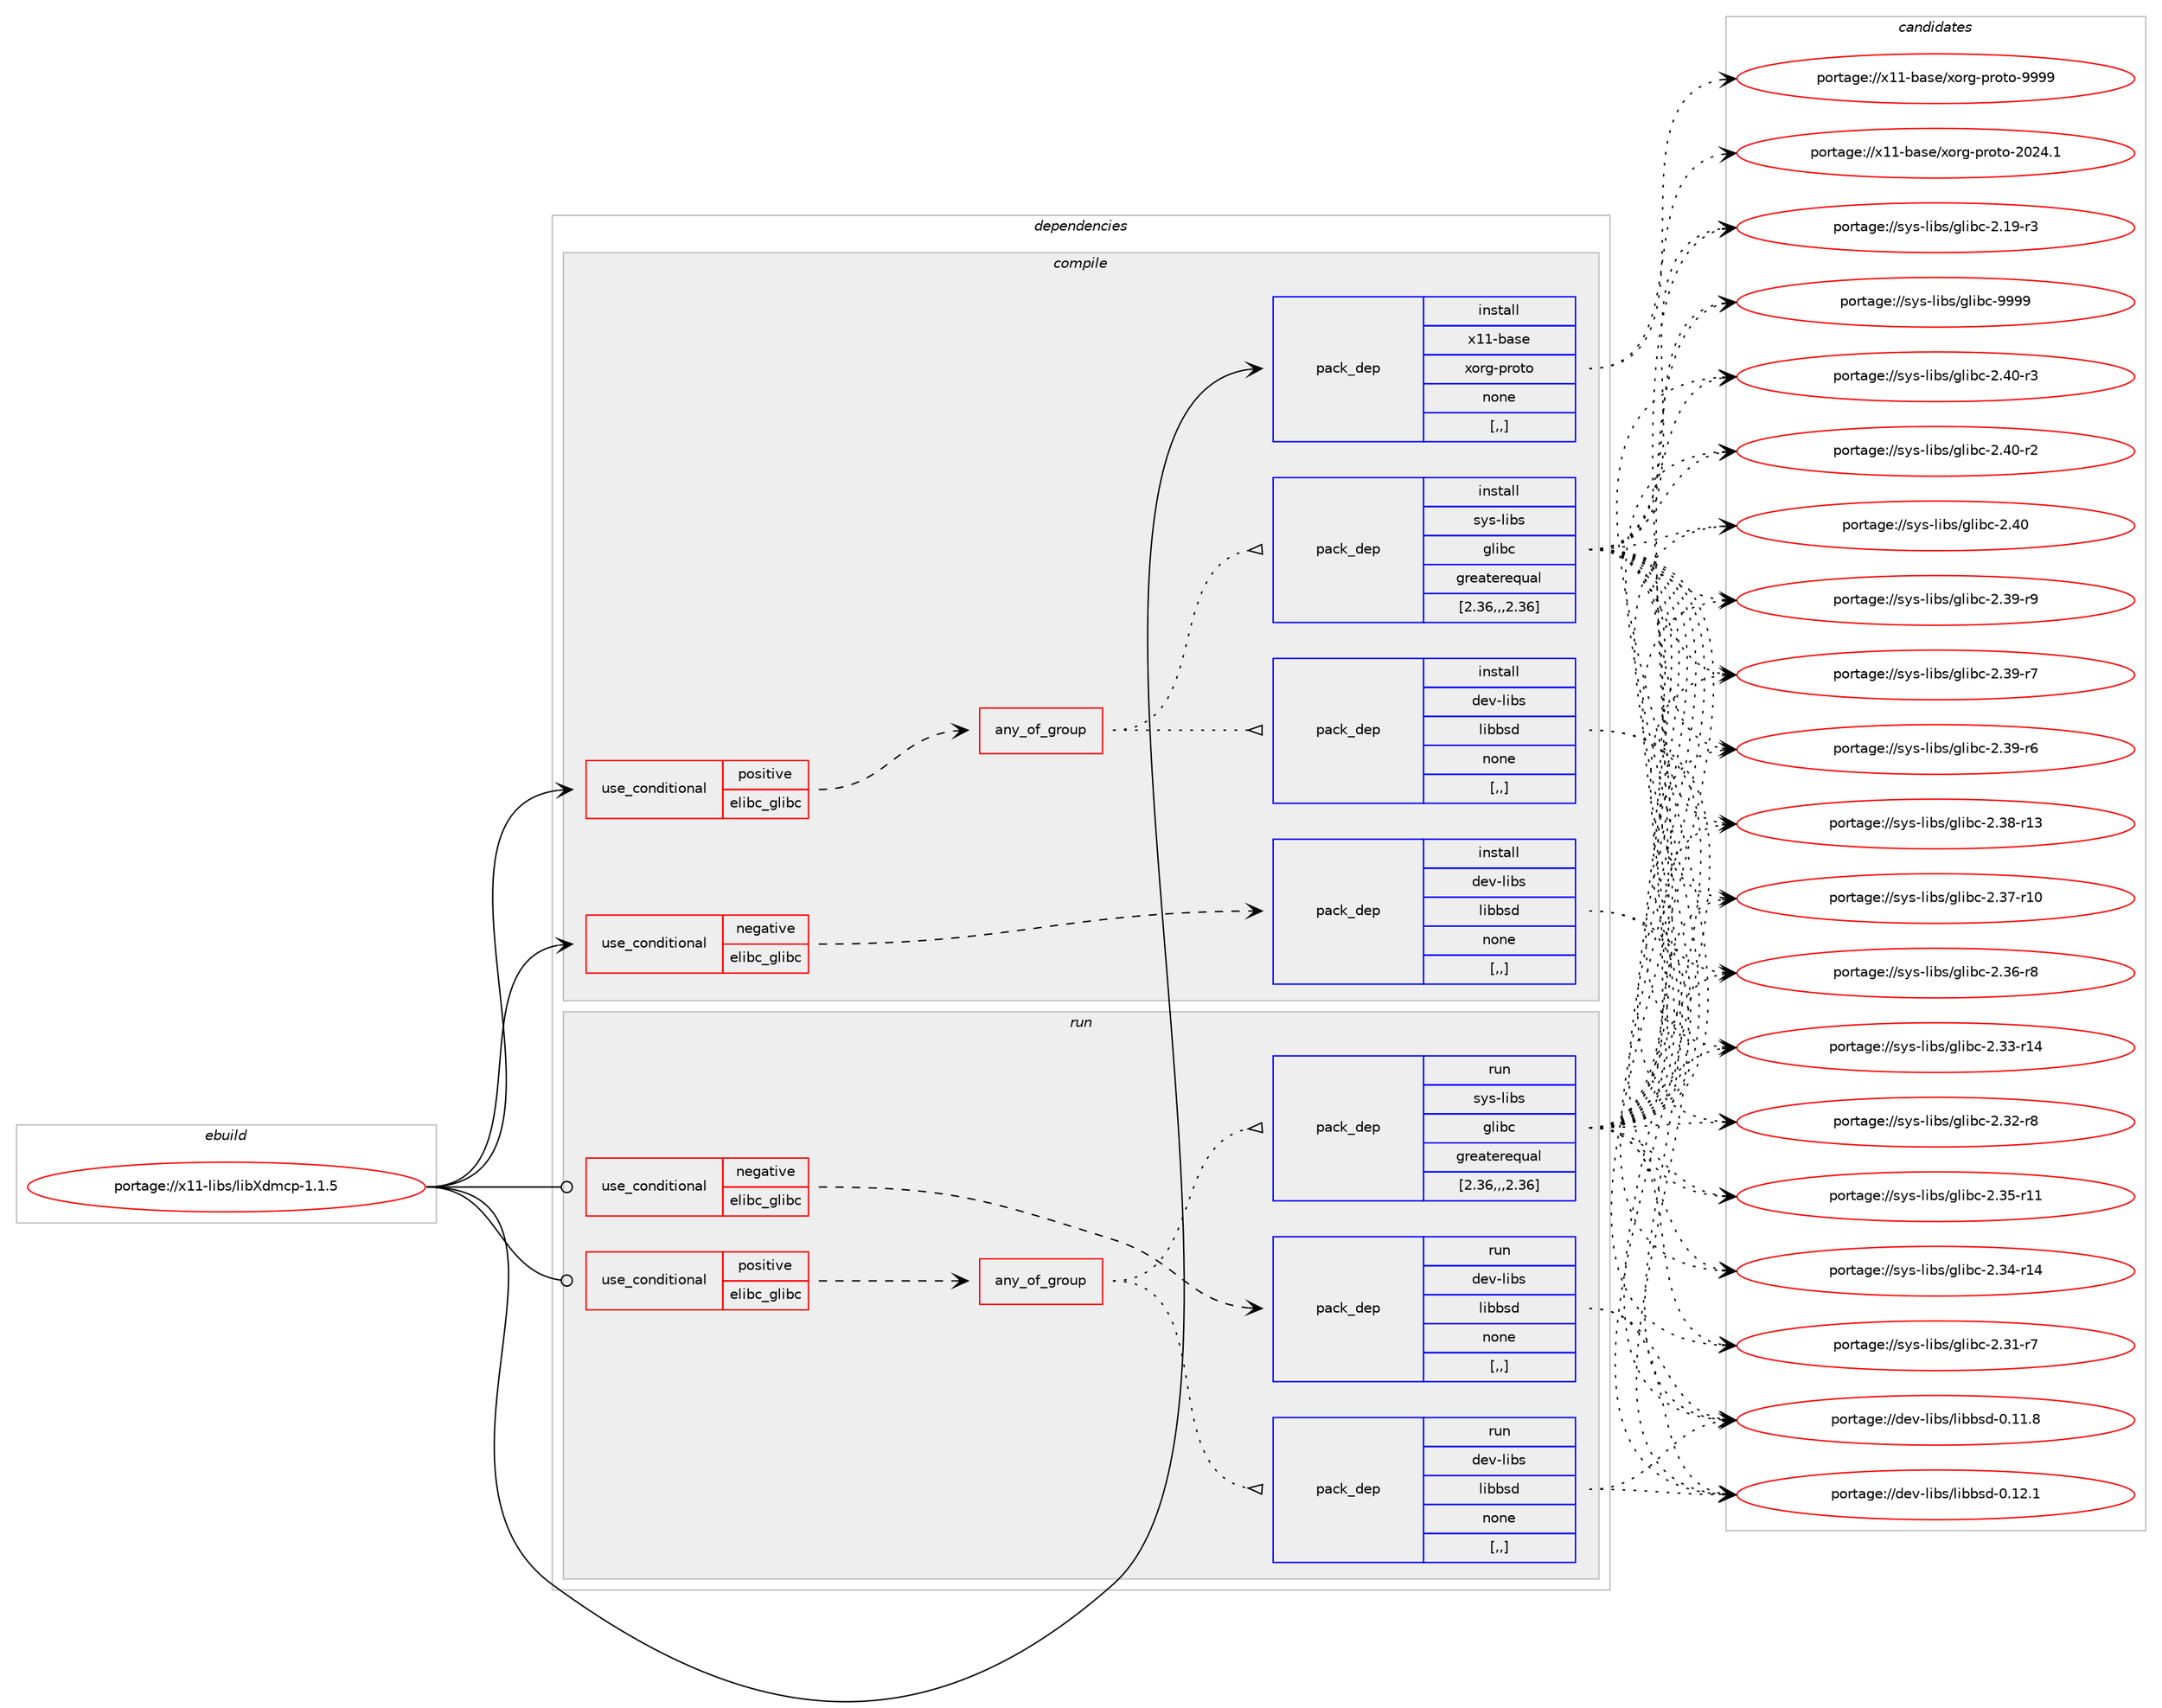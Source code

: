 digraph prolog {

# *************
# Graph options
# *************

newrank=true;
concentrate=true;
compound=true;
graph [rankdir=LR,fontname=Helvetica,fontsize=10,ranksep=1.5];#, ranksep=2.5, nodesep=0.2];
edge  [arrowhead=vee];
node  [fontname=Helvetica,fontsize=10];

# **********
# The ebuild
# **********

subgraph cluster_leftcol {
color=gray;
label=<<i>ebuild</i>>;
id [label="portage://x11-libs/libXdmcp-1.1.5", color=red, width=4, href="../x11-libs/libXdmcp-1.1.5.svg"];
}

# ****************
# The dependencies
# ****************

subgraph cluster_midcol {
color=gray;
label=<<i>dependencies</i>>;
subgraph cluster_compile {
fillcolor="#eeeeee";
style=filled;
label=<<i>compile</i>>;
subgraph cond12244 {
dependency34801 [label=<<TABLE BORDER="0" CELLBORDER="1" CELLSPACING="0" CELLPADDING="4"><TR><TD ROWSPAN="3" CELLPADDING="10">use_conditional</TD></TR><TR><TD>negative</TD></TR><TR><TD>elibc_glibc</TD></TR></TABLE>>, shape=none, color=red];
subgraph pack22280 {
dependency34802 [label=<<TABLE BORDER="0" CELLBORDER="1" CELLSPACING="0" CELLPADDING="4" WIDTH="220"><TR><TD ROWSPAN="6" CELLPADDING="30">pack_dep</TD></TR><TR><TD WIDTH="110">install</TD></TR><TR><TD>dev-libs</TD></TR><TR><TD>libbsd</TD></TR><TR><TD>none</TD></TR><TR><TD>[,,]</TD></TR></TABLE>>, shape=none, color=blue];
}
dependency34801:e -> dependency34802:w [weight=20,style="dashed",arrowhead="vee"];
}
id:e -> dependency34801:w [weight=20,style="solid",arrowhead="vee"];
subgraph cond12245 {
dependency34803 [label=<<TABLE BORDER="0" CELLBORDER="1" CELLSPACING="0" CELLPADDING="4"><TR><TD ROWSPAN="3" CELLPADDING="10">use_conditional</TD></TR><TR><TD>positive</TD></TR><TR><TD>elibc_glibc</TD></TR></TABLE>>, shape=none, color=red];
subgraph any267 {
dependency34804 [label=<<TABLE BORDER="0" CELLBORDER="1" CELLSPACING="0" CELLPADDING="4"><TR><TD CELLPADDING="10">any_of_group</TD></TR></TABLE>>, shape=none, color=red];subgraph pack22281 {
dependency34805 [label=<<TABLE BORDER="0" CELLBORDER="1" CELLSPACING="0" CELLPADDING="4" WIDTH="220"><TR><TD ROWSPAN="6" CELLPADDING="30">pack_dep</TD></TR><TR><TD WIDTH="110">install</TD></TR><TR><TD>sys-libs</TD></TR><TR><TD>glibc</TD></TR><TR><TD>greaterequal</TD></TR><TR><TD>[2.36,,,2.36]</TD></TR></TABLE>>, shape=none, color=blue];
}
dependency34804:e -> dependency34805:w [weight=20,style="dotted",arrowhead="oinv"];
subgraph pack22282 {
dependency34806 [label=<<TABLE BORDER="0" CELLBORDER="1" CELLSPACING="0" CELLPADDING="4" WIDTH="220"><TR><TD ROWSPAN="6" CELLPADDING="30">pack_dep</TD></TR><TR><TD WIDTH="110">install</TD></TR><TR><TD>dev-libs</TD></TR><TR><TD>libbsd</TD></TR><TR><TD>none</TD></TR><TR><TD>[,,]</TD></TR></TABLE>>, shape=none, color=blue];
}
dependency34804:e -> dependency34806:w [weight=20,style="dotted",arrowhead="oinv"];
}
dependency34803:e -> dependency34804:w [weight=20,style="dashed",arrowhead="vee"];
}
id:e -> dependency34803:w [weight=20,style="solid",arrowhead="vee"];
subgraph pack22283 {
dependency34807 [label=<<TABLE BORDER="0" CELLBORDER="1" CELLSPACING="0" CELLPADDING="4" WIDTH="220"><TR><TD ROWSPAN="6" CELLPADDING="30">pack_dep</TD></TR><TR><TD WIDTH="110">install</TD></TR><TR><TD>x11-base</TD></TR><TR><TD>xorg-proto</TD></TR><TR><TD>none</TD></TR><TR><TD>[,,]</TD></TR></TABLE>>, shape=none, color=blue];
}
id:e -> dependency34807:w [weight=20,style="solid",arrowhead="vee"];
}
subgraph cluster_compileandrun {
fillcolor="#eeeeee";
style=filled;
label=<<i>compile and run</i>>;
}
subgraph cluster_run {
fillcolor="#eeeeee";
style=filled;
label=<<i>run</i>>;
subgraph cond12246 {
dependency34808 [label=<<TABLE BORDER="0" CELLBORDER="1" CELLSPACING="0" CELLPADDING="4"><TR><TD ROWSPAN="3" CELLPADDING="10">use_conditional</TD></TR><TR><TD>negative</TD></TR><TR><TD>elibc_glibc</TD></TR></TABLE>>, shape=none, color=red];
subgraph pack22284 {
dependency34809 [label=<<TABLE BORDER="0" CELLBORDER="1" CELLSPACING="0" CELLPADDING="4" WIDTH="220"><TR><TD ROWSPAN="6" CELLPADDING="30">pack_dep</TD></TR><TR><TD WIDTH="110">run</TD></TR><TR><TD>dev-libs</TD></TR><TR><TD>libbsd</TD></TR><TR><TD>none</TD></TR><TR><TD>[,,]</TD></TR></TABLE>>, shape=none, color=blue];
}
dependency34808:e -> dependency34809:w [weight=20,style="dashed",arrowhead="vee"];
}
id:e -> dependency34808:w [weight=20,style="solid",arrowhead="odot"];
subgraph cond12247 {
dependency34810 [label=<<TABLE BORDER="0" CELLBORDER="1" CELLSPACING="0" CELLPADDING="4"><TR><TD ROWSPAN="3" CELLPADDING="10">use_conditional</TD></TR><TR><TD>positive</TD></TR><TR><TD>elibc_glibc</TD></TR></TABLE>>, shape=none, color=red];
subgraph any268 {
dependency34811 [label=<<TABLE BORDER="0" CELLBORDER="1" CELLSPACING="0" CELLPADDING="4"><TR><TD CELLPADDING="10">any_of_group</TD></TR></TABLE>>, shape=none, color=red];subgraph pack22285 {
dependency34812 [label=<<TABLE BORDER="0" CELLBORDER="1" CELLSPACING="0" CELLPADDING="4" WIDTH="220"><TR><TD ROWSPAN="6" CELLPADDING="30">pack_dep</TD></TR><TR><TD WIDTH="110">run</TD></TR><TR><TD>sys-libs</TD></TR><TR><TD>glibc</TD></TR><TR><TD>greaterequal</TD></TR><TR><TD>[2.36,,,2.36]</TD></TR></TABLE>>, shape=none, color=blue];
}
dependency34811:e -> dependency34812:w [weight=20,style="dotted",arrowhead="oinv"];
subgraph pack22286 {
dependency34813 [label=<<TABLE BORDER="0" CELLBORDER="1" CELLSPACING="0" CELLPADDING="4" WIDTH="220"><TR><TD ROWSPAN="6" CELLPADDING="30">pack_dep</TD></TR><TR><TD WIDTH="110">run</TD></TR><TR><TD>dev-libs</TD></TR><TR><TD>libbsd</TD></TR><TR><TD>none</TD></TR><TR><TD>[,,]</TD></TR></TABLE>>, shape=none, color=blue];
}
dependency34811:e -> dependency34813:w [weight=20,style="dotted",arrowhead="oinv"];
}
dependency34810:e -> dependency34811:w [weight=20,style="dashed",arrowhead="vee"];
}
id:e -> dependency34810:w [weight=20,style="solid",arrowhead="odot"];
}
}

# **************
# The candidates
# **************

subgraph cluster_choices {
rank=same;
color=gray;
label=<<i>candidates</i>>;

subgraph choice22280 {
color=black;
nodesep=1;
choice100101118451081059811547108105989811510045484649504649 [label="portage://dev-libs/libbsd-0.12.1", color=red, width=4,href="../dev-libs/libbsd-0.12.1.svg"];
choice100101118451081059811547108105989811510045484649494656 [label="portage://dev-libs/libbsd-0.11.8", color=red, width=4,href="../dev-libs/libbsd-0.11.8.svg"];
dependency34802:e -> choice100101118451081059811547108105989811510045484649504649:w [style=dotted,weight="100"];
dependency34802:e -> choice100101118451081059811547108105989811510045484649494656:w [style=dotted,weight="100"];
}
subgraph choice22281 {
color=black;
nodesep=1;
choice11512111545108105981154710310810598994557575757 [label="portage://sys-libs/glibc-9999", color=red, width=4,href="../sys-libs/glibc-9999.svg"];
choice115121115451081059811547103108105989945504652484511451 [label="portage://sys-libs/glibc-2.40-r3", color=red, width=4,href="../sys-libs/glibc-2.40-r3.svg"];
choice115121115451081059811547103108105989945504652484511450 [label="portage://sys-libs/glibc-2.40-r2", color=red, width=4,href="../sys-libs/glibc-2.40-r2.svg"];
choice11512111545108105981154710310810598994550465248 [label="portage://sys-libs/glibc-2.40", color=red, width=4,href="../sys-libs/glibc-2.40.svg"];
choice115121115451081059811547103108105989945504651574511457 [label="portage://sys-libs/glibc-2.39-r9", color=red, width=4,href="../sys-libs/glibc-2.39-r9.svg"];
choice115121115451081059811547103108105989945504651574511455 [label="portage://sys-libs/glibc-2.39-r7", color=red, width=4,href="../sys-libs/glibc-2.39-r7.svg"];
choice115121115451081059811547103108105989945504651574511454 [label="portage://sys-libs/glibc-2.39-r6", color=red, width=4,href="../sys-libs/glibc-2.39-r6.svg"];
choice11512111545108105981154710310810598994550465156451144951 [label="portage://sys-libs/glibc-2.38-r13", color=red, width=4,href="../sys-libs/glibc-2.38-r13.svg"];
choice11512111545108105981154710310810598994550465155451144948 [label="portage://sys-libs/glibc-2.37-r10", color=red, width=4,href="../sys-libs/glibc-2.37-r10.svg"];
choice115121115451081059811547103108105989945504651544511456 [label="portage://sys-libs/glibc-2.36-r8", color=red, width=4,href="../sys-libs/glibc-2.36-r8.svg"];
choice11512111545108105981154710310810598994550465153451144949 [label="portage://sys-libs/glibc-2.35-r11", color=red, width=4,href="../sys-libs/glibc-2.35-r11.svg"];
choice11512111545108105981154710310810598994550465152451144952 [label="portage://sys-libs/glibc-2.34-r14", color=red, width=4,href="../sys-libs/glibc-2.34-r14.svg"];
choice11512111545108105981154710310810598994550465151451144952 [label="portage://sys-libs/glibc-2.33-r14", color=red, width=4,href="../sys-libs/glibc-2.33-r14.svg"];
choice115121115451081059811547103108105989945504651504511456 [label="portage://sys-libs/glibc-2.32-r8", color=red, width=4,href="../sys-libs/glibc-2.32-r8.svg"];
choice115121115451081059811547103108105989945504651494511455 [label="portage://sys-libs/glibc-2.31-r7", color=red, width=4,href="../sys-libs/glibc-2.31-r7.svg"];
choice115121115451081059811547103108105989945504649574511451 [label="portage://sys-libs/glibc-2.19-r3", color=red, width=4,href="../sys-libs/glibc-2.19-r3.svg"];
dependency34805:e -> choice11512111545108105981154710310810598994557575757:w [style=dotted,weight="100"];
dependency34805:e -> choice115121115451081059811547103108105989945504652484511451:w [style=dotted,weight="100"];
dependency34805:e -> choice115121115451081059811547103108105989945504652484511450:w [style=dotted,weight="100"];
dependency34805:e -> choice11512111545108105981154710310810598994550465248:w [style=dotted,weight="100"];
dependency34805:e -> choice115121115451081059811547103108105989945504651574511457:w [style=dotted,weight="100"];
dependency34805:e -> choice115121115451081059811547103108105989945504651574511455:w [style=dotted,weight="100"];
dependency34805:e -> choice115121115451081059811547103108105989945504651574511454:w [style=dotted,weight="100"];
dependency34805:e -> choice11512111545108105981154710310810598994550465156451144951:w [style=dotted,weight="100"];
dependency34805:e -> choice11512111545108105981154710310810598994550465155451144948:w [style=dotted,weight="100"];
dependency34805:e -> choice115121115451081059811547103108105989945504651544511456:w [style=dotted,weight="100"];
dependency34805:e -> choice11512111545108105981154710310810598994550465153451144949:w [style=dotted,weight="100"];
dependency34805:e -> choice11512111545108105981154710310810598994550465152451144952:w [style=dotted,weight="100"];
dependency34805:e -> choice11512111545108105981154710310810598994550465151451144952:w [style=dotted,weight="100"];
dependency34805:e -> choice115121115451081059811547103108105989945504651504511456:w [style=dotted,weight="100"];
dependency34805:e -> choice115121115451081059811547103108105989945504651494511455:w [style=dotted,weight="100"];
dependency34805:e -> choice115121115451081059811547103108105989945504649574511451:w [style=dotted,weight="100"];
}
subgraph choice22282 {
color=black;
nodesep=1;
choice100101118451081059811547108105989811510045484649504649 [label="portage://dev-libs/libbsd-0.12.1", color=red, width=4,href="../dev-libs/libbsd-0.12.1.svg"];
choice100101118451081059811547108105989811510045484649494656 [label="portage://dev-libs/libbsd-0.11.8", color=red, width=4,href="../dev-libs/libbsd-0.11.8.svg"];
dependency34806:e -> choice100101118451081059811547108105989811510045484649504649:w [style=dotted,weight="100"];
dependency34806:e -> choice100101118451081059811547108105989811510045484649494656:w [style=dotted,weight="100"];
}
subgraph choice22283 {
color=black;
nodesep=1;
choice120494945989711510147120111114103451121141111161114557575757 [label="portage://x11-base/xorg-proto-9999", color=red, width=4,href="../x11-base/xorg-proto-9999.svg"];
choice1204949459897115101471201111141034511211411111611145504850524649 [label="portage://x11-base/xorg-proto-2024.1", color=red, width=4,href="../x11-base/xorg-proto-2024.1.svg"];
dependency34807:e -> choice120494945989711510147120111114103451121141111161114557575757:w [style=dotted,weight="100"];
dependency34807:e -> choice1204949459897115101471201111141034511211411111611145504850524649:w [style=dotted,weight="100"];
}
subgraph choice22284 {
color=black;
nodesep=1;
choice100101118451081059811547108105989811510045484649504649 [label="portage://dev-libs/libbsd-0.12.1", color=red, width=4,href="../dev-libs/libbsd-0.12.1.svg"];
choice100101118451081059811547108105989811510045484649494656 [label="portage://dev-libs/libbsd-0.11.8", color=red, width=4,href="../dev-libs/libbsd-0.11.8.svg"];
dependency34809:e -> choice100101118451081059811547108105989811510045484649504649:w [style=dotted,weight="100"];
dependency34809:e -> choice100101118451081059811547108105989811510045484649494656:w [style=dotted,weight="100"];
}
subgraph choice22285 {
color=black;
nodesep=1;
choice11512111545108105981154710310810598994557575757 [label="portage://sys-libs/glibc-9999", color=red, width=4,href="../sys-libs/glibc-9999.svg"];
choice115121115451081059811547103108105989945504652484511451 [label="portage://sys-libs/glibc-2.40-r3", color=red, width=4,href="../sys-libs/glibc-2.40-r3.svg"];
choice115121115451081059811547103108105989945504652484511450 [label="portage://sys-libs/glibc-2.40-r2", color=red, width=4,href="../sys-libs/glibc-2.40-r2.svg"];
choice11512111545108105981154710310810598994550465248 [label="portage://sys-libs/glibc-2.40", color=red, width=4,href="../sys-libs/glibc-2.40.svg"];
choice115121115451081059811547103108105989945504651574511457 [label="portage://sys-libs/glibc-2.39-r9", color=red, width=4,href="../sys-libs/glibc-2.39-r9.svg"];
choice115121115451081059811547103108105989945504651574511455 [label="portage://sys-libs/glibc-2.39-r7", color=red, width=4,href="../sys-libs/glibc-2.39-r7.svg"];
choice115121115451081059811547103108105989945504651574511454 [label="portage://sys-libs/glibc-2.39-r6", color=red, width=4,href="../sys-libs/glibc-2.39-r6.svg"];
choice11512111545108105981154710310810598994550465156451144951 [label="portage://sys-libs/glibc-2.38-r13", color=red, width=4,href="../sys-libs/glibc-2.38-r13.svg"];
choice11512111545108105981154710310810598994550465155451144948 [label="portage://sys-libs/glibc-2.37-r10", color=red, width=4,href="../sys-libs/glibc-2.37-r10.svg"];
choice115121115451081059811547103108105989945504651544511456 [label="portage://sys-libs/glibc-2.36-r8", color=red, width=4,href="../sys-libs/glibc-2.36-r8.svg"];
choice11512111545108105981154710310810598994550465153451144949 [label="portage://sys-libs/glibc-2.35-r11", color=red, width=4,href="../sys-libs/glibc-2.35-r11.svg"];
choice11512111545108105981154710310810598994550465152451144952 [label="portage://sys-libs/glibc-2.34-r14", color=red, width=4,href="../sys-libs/glibc-2.34-r14.svg"];
choice11512111545108105981154710310810598994550465151451144952 [label="portage://sys-libs/glibc-2.33-r14", color=red, width=4,href="../sys-libs/glibc-2.33-r14.svg"];
choice115121115451081059811547103108105989945504651504511456 [label="portage://sys-libs/glibc-2.32-r8", color=red, width=4,href="../sys-libs/glibc-2.32-r8.svg"];
choice115121115451081059811547103108105989945504651494511455 [label="portage://sys-libs/glibc-2.31-r7", color=red, width=4,href="../sys-libs/glibc-2.31-r7.svg"];
choice115121115451081059811547103108105989945504649574511451 [label="portage://sys-libs/glibc-2.19-r3", color=red, width=4,href="../sys-libs/glibc-2.19-r3.svg"];
dependency34812:e -> choice11512111545108105981154710310810598994557575757:w [style=dotted,weight="100"];
dependency34812:e -> choice115121115451081059811547103108105989945504652484511451:w [style=dotted,weight="100"];
dependency34812:e -> choice115121115451081059811547103108105989945504652484511450:w [style=dotted,weight="100"];
dependency34812:e -> choice11512111545108105981154710310810598994550465248:w [style=dotted,weight="100"];
dependency34812:e -> choice115121115451081059811547103108105989945504651574511457:w [style=dotted,weight="100"];
dependency34812:e -> choice115121115451081059811547103108105989945504651574511455:w [style=dotted,weight="100"];
dependency34812:e -> choice115121115451081059811547103108105989945504651574511454:w [style=dotted,weight="100"];
dependency34812:e -> choice11512111545108105981154710310810598994550465156451144951:w [style=dotted,weight="100"];
dependency34812:e -> choice11512111545108105981154710310810598994550465155451144948:w [style=dotted,weight="100"];
dependency34812:e -> choice115121115451081059811547103108105989945504651544511456:w [style=dotted,weight="100"];
dependency34812:e -> choice11512111545108105981154710310810598994550465153451144949:w [style=dotted,weight="100"];
dependency34812:e -> choice11512111545108105981154710310810598994550465152451144952:w [style=dotted,weight="100"];
dependency34812:e -> choice11512111545108105981154710310810598994550465151451144952:w [style=dotted,weight="100"];
dependency34812:e -> choice115121115451081059811547103108105989945504651504511456:w [style=dotted,weight="100"];
dependency34812:e -> choice115121115451081059811547103108105989945504651494511455:w [style=dotted,weight="100"];
dependency34812:e -> choice115121115451081059811547103108105989945504649574511451:w [style=dotted,weight="100"];
}
subgraph choice22286 {
color=black;
nodesep=1;
choice100101118451081059811547108105989811510045484649504649 [label="portage://dev-libs/libbsd-0.12.1", color=red, width=4,href="../dev-libs/libbsd-0.12.1.svg"];
choice100101118451081059811547108105989811510045484649494656 [label="portage://dev-libs/libbsd-0.11.8", color=red, width=4,href="../dev-libs/libbsd-0.11.8.svg"];
dependency34813:e -> choice100101118451081059811547108105989811510045484649504649:w [style=dotted,weight="100"];
dependency34813:e -> choice100101118451081059811547108105989811510045484649494656:w [style=dotted,weight="100"];
}
}

}
